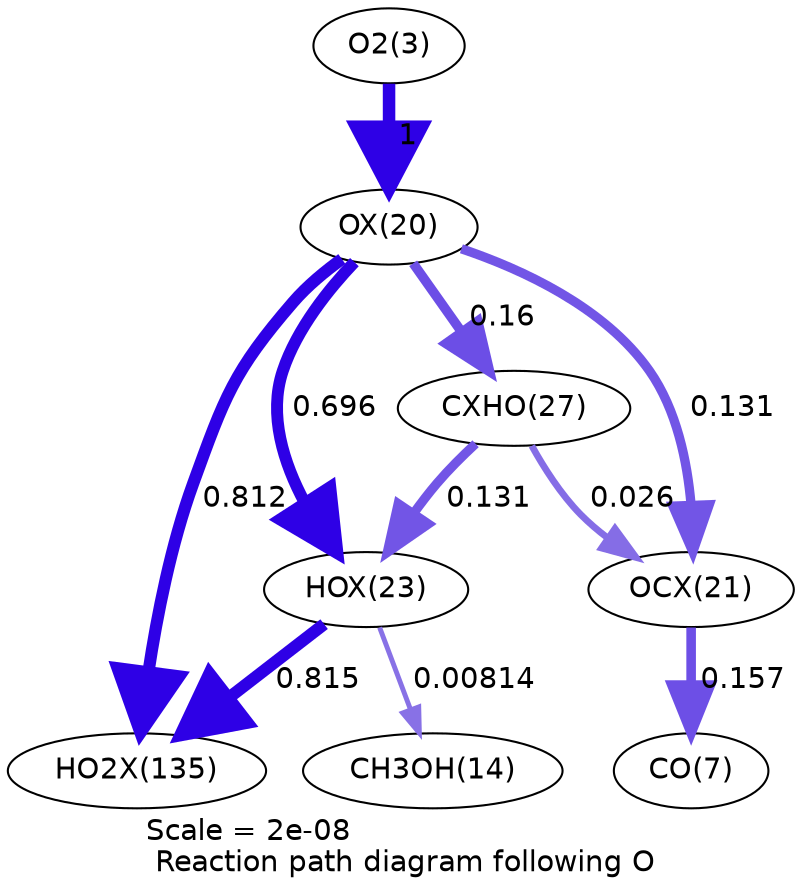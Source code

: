digraph reaction_paths {
center=1;
s5 -> s33[fontname="Helvetica", penwidth=6, arrowsize=3, color="0.7, 1.5, 0.9"
, label=" 1"];
s33 -> s36[fontname="Helvetica", penwidth=5.73, arrowsize=2.86, color="0.7, 1.2, 0.9"
, label=" 0.696"];
s33 -> s40[fontname="Helvetica", penwidth=4.62, arrowsize=2.31, color="0.7, 0.66, 0.9"
, label=" 0.16"];
s33 -> s34[fontname="Helvetica", penwidth=4.47, arrowsize=2.23, color="0.7, 0.631, 0.9"
, label=" 0.131"];
s33 -> s53[fontname="Helvetica", penwidth=5.84, arrowsize=2.92, color="0.7, 1.31, 0.9"
, label=" 0.812"];
s36 -> s16[fontname="Helvetica", penwidth=2.37, arrowsize=1.18, color="0.7, 0.508, 0.9"
, label=" 0.00814"];
s40 -> s36[fontname="Helvetica", penwidth=4.47, arrowsize=2.23, color="0.7, 0.631, 0.9"
, label=" 0.131"];
s36 -> s53[fontname="Helvetica", penwidth=5.85, arrowsize=2.92, color="0.7, 1.32, 0.9"
, label=" 0.815"];
s40 -> s34[fontname="Helvetica", penwidth=3.24, arrowsize=1.62, color="0.7, 0.526, 0.9"
, label=" 0.026"];
s34 -> s9[fontname="Helvetica", penwidth=4.6, arrowsize=2.3, color="0.7, 0.657, 0.9"
, label=" 0.157"];
s5 [ fontname="Helvetica", label="O2(3)"];
s9 [ fontname="Helvetica", label="CO(7)"];
s16 [ fontname="Helvetica", label="CH3OH(14)"];
s33 [ fontname="Helvetica", label="OX(20)"];
s34 [ fontname="Helvetica", label="OCX(21)"];
s36 [ fontname="Helvetica", label="HOX(23)"];
s40 [ fontname="Helvetica", label="CXHO(27)"];
s53 [ fontname="Helvetica", label="HO2X(135)"];
 label = "Scale = 2e-08\l Reaction path diagram following O";
 fontname = "Helvetica";
}
